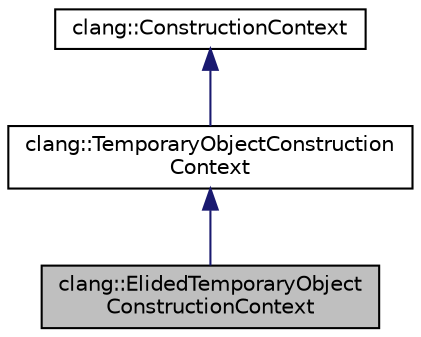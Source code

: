 digraph "clang::ElidedTemporaryObjectConstructionContext"
{
 // LATEX_PDF_SIZE
  bgcolor="transparent";
  edge [fontname="Helvetica",fontsize="10",labelfontname="Helvetica",labelfontsize="10"];
  node [fontname="Helvetica",fontsize="10",shape=record];
  Node1 [label="clang::ElidedTemporaryObject\lConstructionContext",height=0.2,width=0.4,color="black", fillcolor="grey75", style="filled", fontcolor="black",tooltip="Represents a temporary object that is constructed for the sole purpose of being immediately copied by..."];
  Node2 -> Node1 [dir="back",color="midnightblue",fontsize="10",style="solid",fontname="Helvetica"];
  Node2 [label="clang::TemporaryObjectConstruction\lContext",height=0.2,width=0.4,color="black",URL="$classclang_1_1TemporaryObjectConstructionContext.html",tooltip="Represents a temporary object, eg."];
  Node3 -> Node2 [dir="back",color="midnightblue",fontsize="10",style="solid",fontname="Helvetica"];
  Node3 [label="clang::ConstructionContext",height=0.2,width=0.4,color="black",URL="$classclang_1_1ConstructionContext.html",tooltip="ConstructionContext's subclasses describe different ways of constructing an object in C++."];
}
